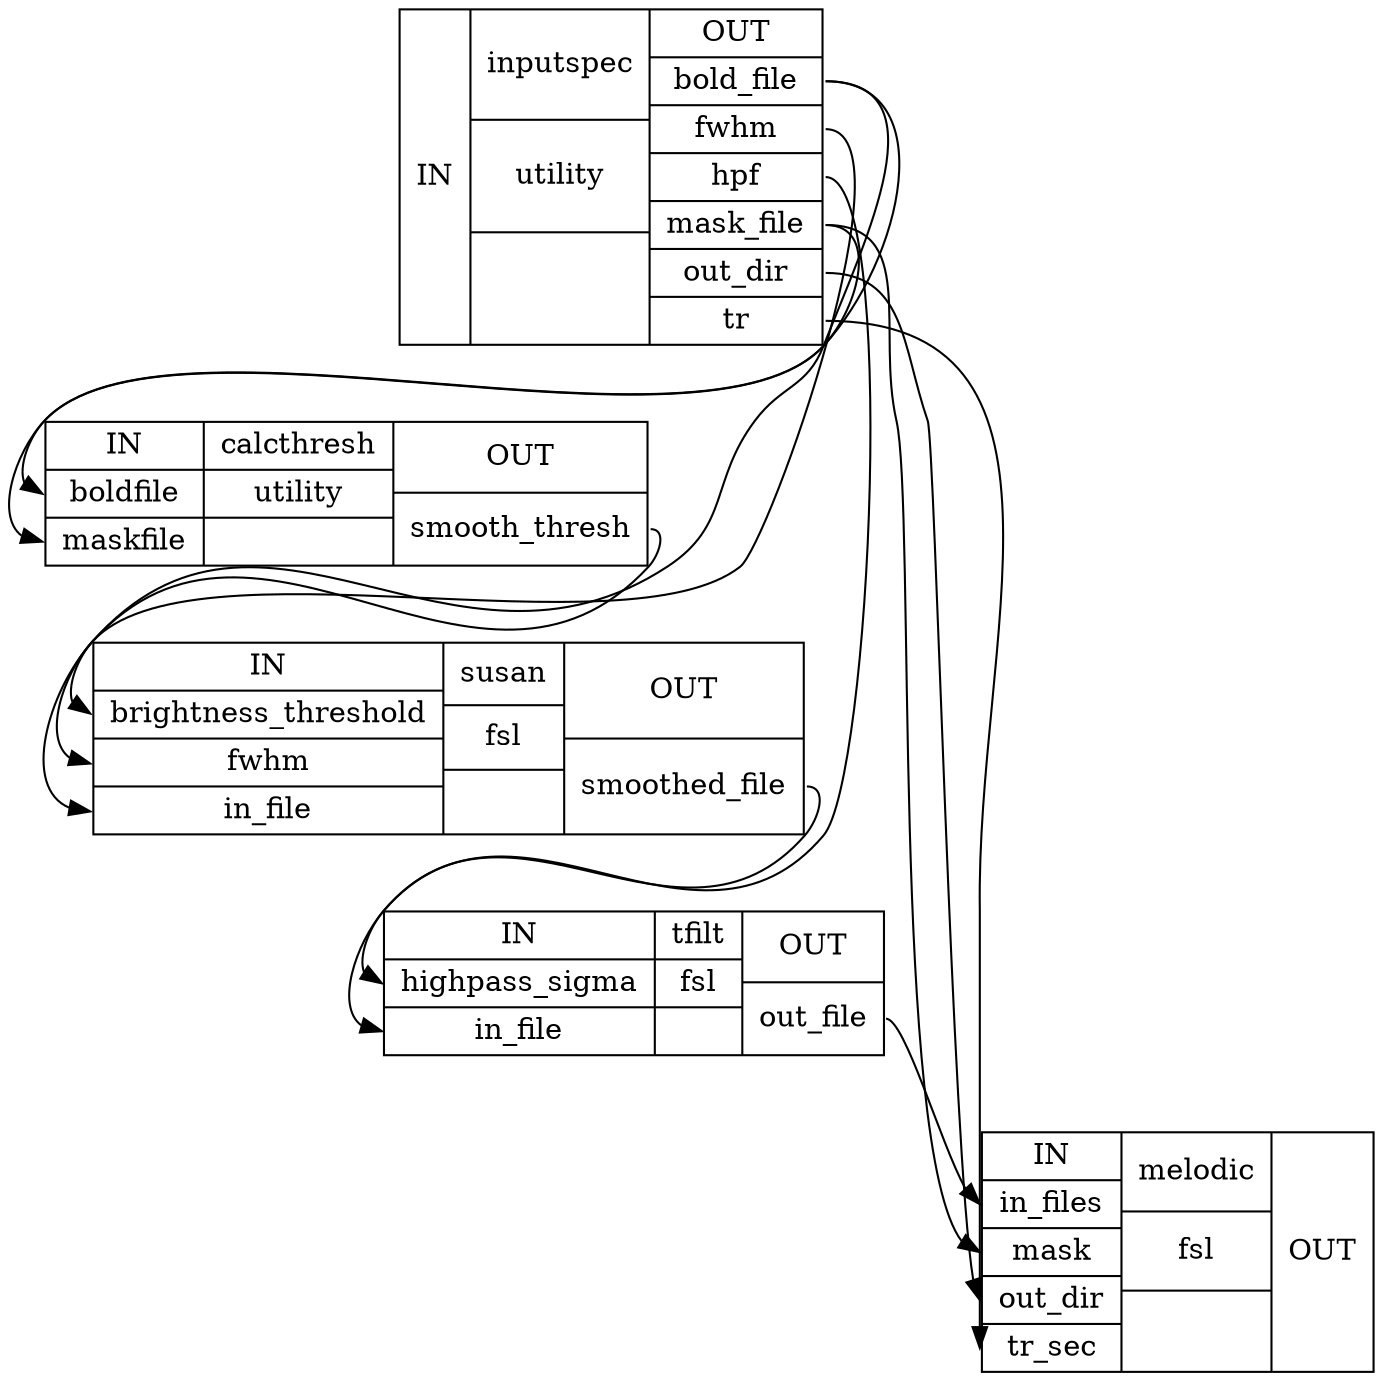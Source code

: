 digraph structs {
node [shape=record];
melodicwfinputspec [label="{IN}|{ inputspec | utility |  }|{OUT|<outboldfile> bold_file|<outfwhm> fwhm|<outhpf> hpf|<outmaskfile> mask_file|<outoutdir> out_dir|<outtr> tr}"];
melodicwfcalcthresh [label="{IN|<inboldfile> boldfile|<inmaskfile> maskfile}|{ calcthresh | utility |  }|{OUT|<outsmooththresh> smooth_thresh}"];
melodicwfsusan [label="{IN|<inbrightnessthreshold> brightness_threshold|<infwhm> fwhm|<ininfile> in_file}|{ susan | fsl |  }|{OUT|<outsmoothedfile> smoothed_file}"];
melodicwftfilt [label="{IN|<inhighpasssigma> highpass_sigma|<ininfile> in_file}|{ tfilt | fsl |  }|{OUT|<outoutfile> out_file}"];
melodicwfmelodic [label="{IN|<ininfiles> in_files|<inmask> mask|<inoutdir> out_dir|<intrsec> tr_sec}|{ melodic | fsl |  }|{OUT}"];
melodicwfcalcthresh:outsmooththresh:e -> melodicwfsusan:inbrightnessthreshold:w;
melodicwfinputspec:outboldfile:e -> melodicwfcalcthresh:inboldfile:w;
melodicwfinputspec:outboldfile:e -> melodicwfsusan:ininfile:w;
melodicwfinputspec:outfwhm:e -> melodicwfsusan:infwhm:w;
melodicwfinputspec:outhpf:e -> melodicwftfilt:inhighpasssigma:w;
melodicwfinputspec:outmaskfile:e -> melodicwfcalcthresh:inmaskfile:w;
melodicwfinputspec:outmaskfile:e -> melodicwfmelodic:inmask:w;
melodicwfinputspec:outoutdir:e -> melodicwfmelodic:inoutdir:w;
melodicwfinputspec:outtr:e -> melodicwfmelodic:intrsec:w;
melodicwfsusan:outsmoothedfile:e -> melodicwftfilt:ininfile:w;
melodicwftfilt:outoutfile:e -> melodicwfmelodic:ininfiles:w;
}